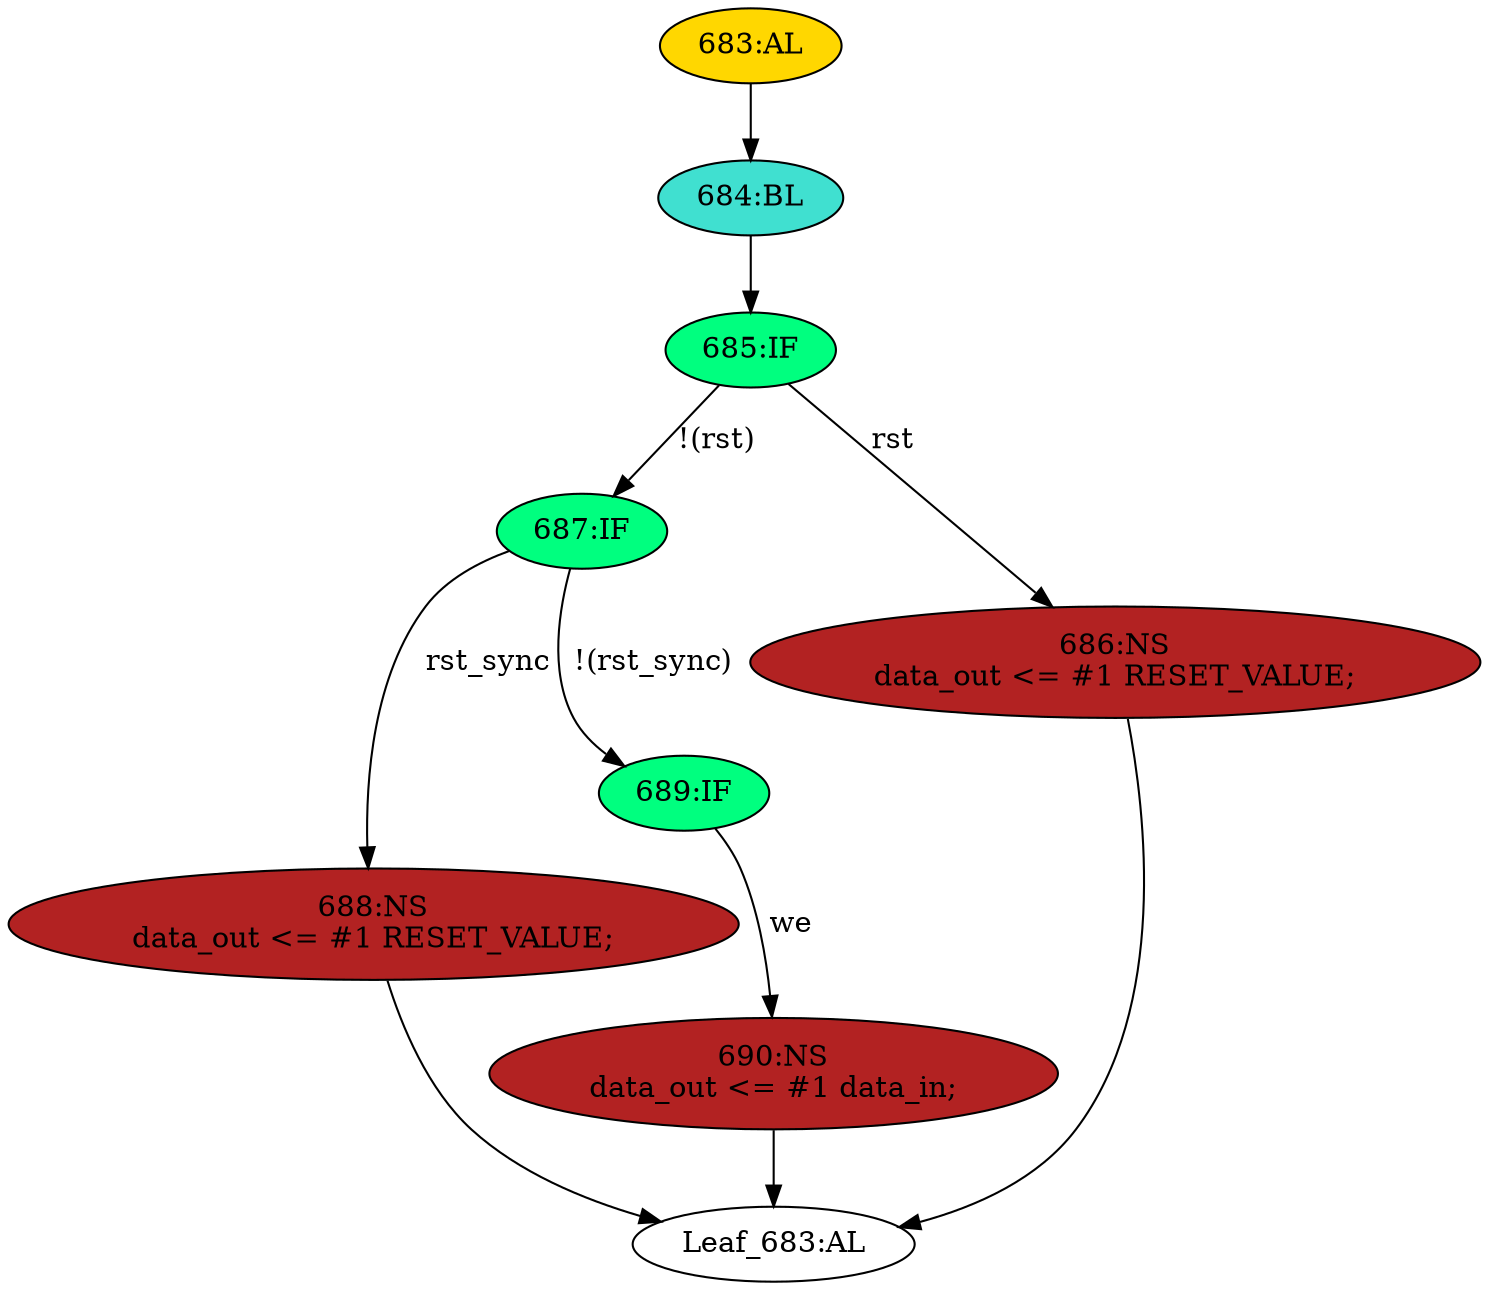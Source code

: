 strict digraph "" {
	node [label="\N"];
	"Leaf_683:AL"	 [def_var="['data_out']",
		label="Leaf_683:AL"];
	"688:NS"	 [ast="<pyverilog.vparser.ast.NonblockingSubstitution object at 0x7fd77331dd50>",
		fillcolor=firebrick,
		label="688:NS
data_out <= #1 RESET_VALUE;",
		statements="[<pyverilog.vparser.ast.NonblockingSubstitution object at 0x7fd77331dd50>]",
		style=filled,
		typ=NonblockingSubstitution];
	"688:NS" -> "Leaf_683:AL"	 [cond="[]",
		lineno=None];
	"687:IF"	 [ast="<pyverilog.vparser.ast.IfStatement object at 0x7fd77331ce90>",
		fillcolor=springgreen,
		label="687:IF",
		statements="[]",
		style=filled,
		typ=IfStatement];
	"687:IF" -> "688:NS"	 [cond="['rst_sync']",
		label=rst_sync,
		lineno=687];
	"689:IF"	 [ast="<pyverilog.vparser.ast.IfStatement object at 0x7fd77331cb90>",
		fillcolor=springgreen,
		label="689:IF",
		statements="[]",
		style=filled,
		typ=IfStatement];
	"687:IF" -> "689:IF"	 [cond="['rst_sync']",
		label="!(rst_sync)",
		lineno=687];
	"684:BL"	 [ast="<pyverilog.vparser.ast.Block object at 0x7fd77331cc50>",
		fillcolor=turquoise,
		label="684:BL",
		statements="[]",
		style=filled,
		typ=Block];
	"685:IF"	 [ast="<pyverilog.vparser.ast.IfStatement object at 0x7fd77331cc10>",
		fillcolor=springgreen,
		label="685:IF",
		statements="[]",
		style=filled,
		typ=IfStatement];
	"684:BL" -> "685:IF"	 [cond="[]",
		lineno=None];
	"683:AL"	 [ast="<pyverilog.vparser.ast.Always object at 0x7fd77332a1d0>",
		clk_sens=True,
		fillcolor=gold,
		label="683:AL",
		sens="['clk', 'rst']",
		statements="[]",
		style=filled,
		typ=Always,
		use_var="['rst', 'we', 'rst_sync', 'data_in']"];
	"683:AL" -> "684:BL"	 [cond="[]",
		lineno=None];
	"685:IF" -> "687:IF"	 [cond="['rst']",
		label="!(rst)",
		lineno=685];
	"686:NS"	 [ast="<pyverilog.vparser.ast.NonblockingSubstitution object at 0x7fd77331cf10>",
		fillcolor=firebrick,
		label="686:NS
data_out <= #1 RESET_VALUE;",
		statements="[<pyverilog.vparser.ast.NonblockingSubstitution object at 0x7fd77331cf10>]",
		style=filled,
		typ=NonblockingSubstitution];
	"685:IF" -> "686:NS"	 [cond="['rst']",
		label=rst,
		lineno=685];
	"690:NS"	 [ast="<pyverilog.vparser.ast.NonblockingSubstitution object at 0x7fd77331cbd0>",
		fillcolor=firebrick,
		label="690:NS
data_out <= #1 data_in;",
		statements="[<pyverilog.vparser.ast.NonblockingSubstitution object at 0x7fd77331cbd0>]",
		style=filled,
		typ=NonblockingSubstitution];
	"690:NS" -> "Leaf_683:AL"	 [cond="[]",
		lineno=None];
	"689:IF" -> "690:NS"	 [cond="['we']",
		label=we,
		lineno=689];
	"686:NS" -> "Leaf_683:AL"	 [cond="[]",
		lineno=None];
}
